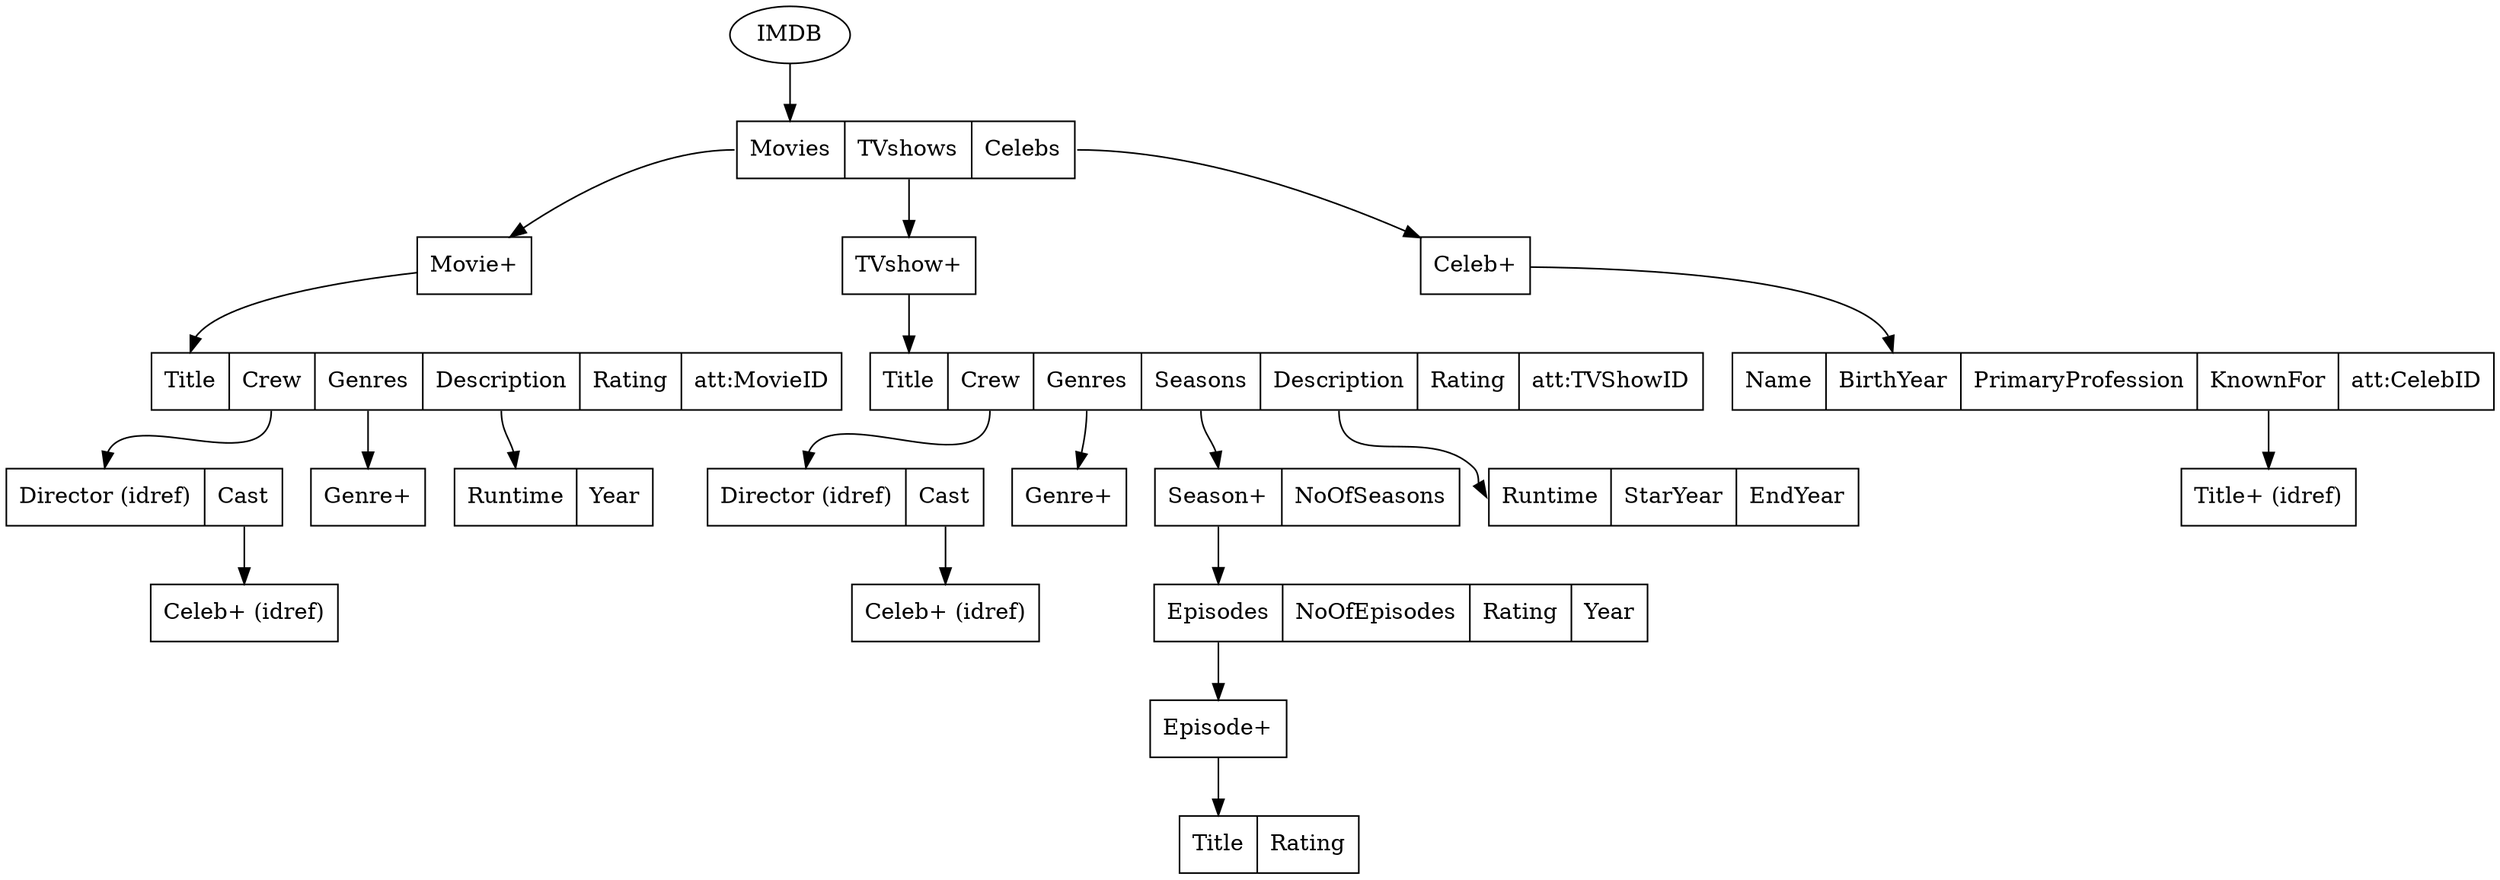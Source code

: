 digraph g{
    IMDB[label="IMDB"]
    IMDB_table[label = "<f0>Movies|<f1>TVshows| <f2> Celebs" shape = "record"]
    IMDB->IMDB_table:f0

    Movies_table[label = "Movie+" shape = "record"]
    IMDB_table:f0->Movies_table

    Movie_table[label = "<f0> Title| <f1>Crew| <f2> Genres| <f3> Description| <f4> Rating| <f5> att:MovieID" shape = "record"]
    Movies_table->Movie_table:f0

    Crew_table[label="<f0> Director (idref)| <f1> Cast" shape = "record"]
    Movie_table:f1->Crew_table:f0

    Cast_table[label="Celeb+ (idref)" shape = "record"]
    Crew_table:f1->Cast_table

    Genres_table[label = "Genre+" shape = "record"]
    Movie_table:f2->Genres_table

    Description_table[label = "<f0> Runtime| <f1> Year" shape = "record"]
    Movie_table:f3->Description_table:f0

    // Sequels_table[label="Sequel+" shape = "record"]
    // Movie_table:f5->Sequels_table

    // Prequels_table[label = "Prequel+" shape = "record"]
    // Movie_table:f6->Prequels_table

    TVshows_table[label = "TVshow+" shape = "record"]
    IMDB_table:f1->TVshows_table

    TVshow_table[label = "<f0> Title| <f1> Crew| <f2> Genres| <f3> Seasons| <f4> Description| <f5> Rating| <f6> att:TVShowID" shape = "record"]
    TVshows_table->TVshow_table:f0

    Crew_table2[label = "<f0> Director (idref)| <f1> Cast" shape = "record"]
    TVshow_table:f1->Crew_table2:f0

    Cast_table2[label="Celeb+ (idref)" shape = "record"]
    Crew_table2:f1->Cast_table2

    Genres_table2[label = "Genre+" shape = "record"]
    TVshow_table:f2->Genres_table2

    Seasons_table[label = "<f0> Season+| <f1> NoOfSeasons" shape = "record"]    
    TVshow_table:f3->Seasons_table:f0

    Season_table[label = "<f0> Episodes| <f1> NoOfEpisodes| <f2> Rating| <f3> Year" shape = "record"]
    Seasons_table:f0->Season_table:f0

    Episodes_table[label = "Episode+" shape = "record"]
    Season_table:f0->Episodes_table
    
    Episode_table[label = "<f0> Title| <f1> Rating" shape = "record"]
    Episodes_table->Episode_table:f0

    Description_table2[label = "<f0> Runtime| <f1> StarYear| <f2> EndYear" shape = "record"]
    TVshow_table:f4->Description_table2:f0

    Actors_table[label = "Celeb+" shape = "record"]
    IMDB_table:f2->Actors_table

    Actor_table[label="<f0> Name| <f1> BirthYear| <f2> PrimaryProfession| <f3> KnownFor| att:CelebID" shape = "record"]
    Actors_table->Actor_table:f1

    KnownFor_table[label = "<f0> Title+ (idref)" shape = "record"]
    Actor_table:f3->KnownFor_table:f0
}